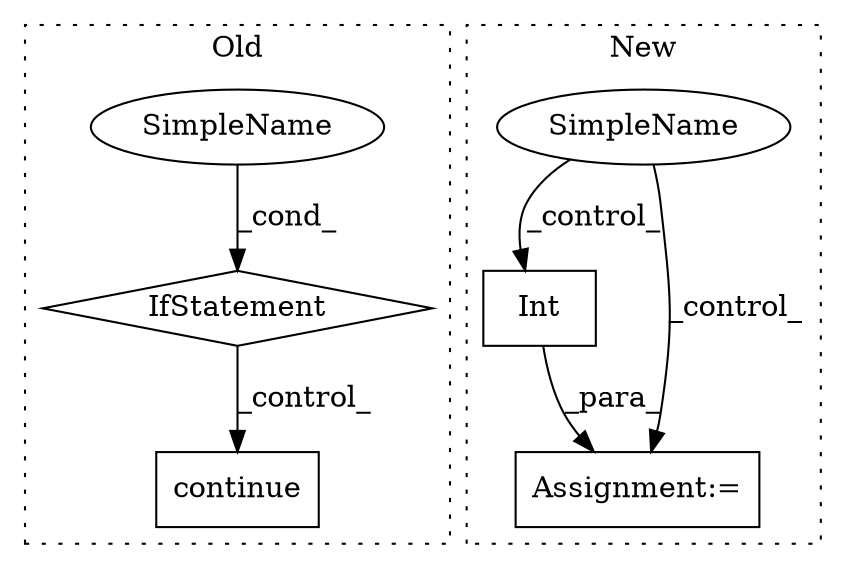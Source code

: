 digraph G {
subgraph cluster0 {
1 [label="continue" a="18" s="2231" l="9" shape="box"];
4 [label="IfStatement" a="25" s="2029,2057" l="4,2" shape="diamond"];
6 [label="SimpleName" a="42" s="" l="" shape="ellipse"];
label = "Old";
style="dotted";
}
subgraph cluster1 {
2 [label="Int" a="32" s="1569,1602" l="4,1" shape="box"];
3 [label="Assignment:=" a="7" s="1623" l="1" shape="box"];
5 [label="SimpleName" a="42" s="" l="" shape="ellipse"];
label = "New";
style="dotted";
}
2 -> 3 [label="_para_"];
4 -> 1 [label="_control_"];
5 -> 3 [label="_control_"];
5 -> 2 [label="_control_"];
6 -> 4 [label="_cond_"];
}